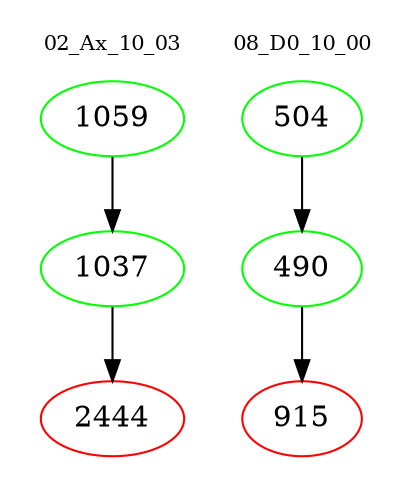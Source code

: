 digraph{
subgraph cluster_0 {
color = white
label = "02_Ax_10_03";
fontsize=10;
T0_1059 [label="1059", color="green"]
T0_1059 -> T0_1037 [color="black"]
T0_1037 [label="1037", color="green"]
T0_1037 -> T0_2444 [color="black"]
T0_2444 [label="2444", color="red"]
}
subgraph cluster_1 {
color = white
label = "08_D0_10_00";
fontsize=10;
T1_504 [label="504", color="green"]
T1_504 -> T1_490 [color="black"]
T1_490 [label="490", color="green"]
T1_490 -> T1_915 [color="black"]
T1_915 [label="915", color="red"]
}
}

